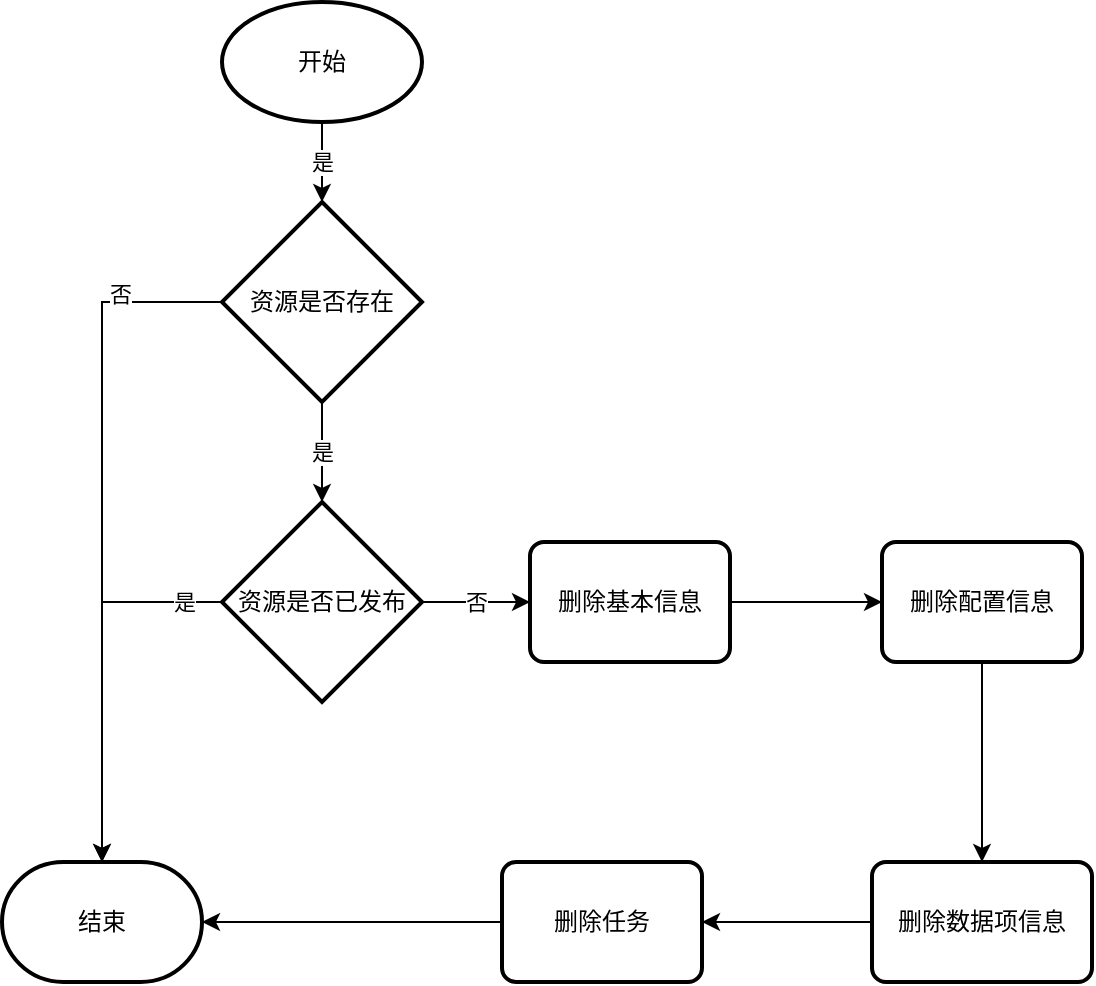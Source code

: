 <mxfile version="20.8.5" type="github">
  <diagram id="5L5s5uM2wJenfJ0nbEnf" name="第 1 页">
    <mxGraphModel dx="1354" dy="635" grid="1" gridSize="10" guides="1" tooltips="1" connect="1" arrows="1" fold="1" page="1" pageScale="1" pageWidth="827" pageHeight="1169" math="0" shadow="0">
      <root>
        <mxCell id="0" />
        <mxCell id="1" parent="0" />
        <mxCell id="Y9AQ3P6Cmwsa3wJ9Wi3x-6" style="edgeStyle=orthogonalEdgeStyle;rounded=0;orthogonalLoop=1;jettySize=auto;html=1;" edge="1" parent="1" source="Y9AQ3P6Cmwsa3wJ9Wi3x-3" target="Y9AQ3P6Cmwsa3wJ9Wi3x-5">
          <mxGeometry relative="1" as="geometry" />
        </mxCell>
        <mxCell id="Y9AQ3P6Cmwsa3wJ9Wi3x-7" value="否" style="edgeLabel;html=1;align=center;verticalAlign=middle;resizable=0;points=[];" vertex="1" connectable="0" parent="Y9AQ3P6Cmwsa3wJ9Wi3x-6">
          <mxGeometry x="-0.699" y="-4" relative="1" as="geometry">
            <mxPoint as="offset" />
          </mxGeometry>
        </mxCell>
        <mxCell id="Y9AQ3P6Cmwsa3wJ9Wi3x-8" value="是" style="edgeStyle=orthogonalEdgeStyle;rounded=0;orthogonalLoop=1;jettySize=auto;html=1;" edge="1" parent="1" source="Y9AQ3P6Cmwsa3wJ9Wi3x-1" target="Y9AQ3P6Cmwsa3wJ9Wi3x-3">
          <mxGeometry relative="1" as="geometry" />
        </mxCell>
        <mxCell id="Y9AQ3P6Cmwsa3wJ9Wi3x-1" value="开始" style="strokeWidth=2;html=1;shape=mxgraph.flowchart.start_1;whiteSpace=wrap;" vertex="1" parent="1">
          <mxGeometry x="260" y="50" width="100" height="60" as="geometry" />
        </mxCell>
        <mxCell id="Y9AQ3P6Cmwsa3wJ9Wi3x-13" value="是" style="edgeStyle=orthogonalEdgeStyle;rounded=0;orthogonalLoop=1;jettySize=auto;html=1;" edge="1" parent="1" source="Y9AQ3P6Cmwsa3wJ9Wi3x-3" target="Y9AQ3P6Cmwsa3wJ9Wi3x-9">
          <mxGeometry relative="1" as="geometry" />
        </mxCell>
        <mxCell id="Y9AQ3P6Cmwsa3wJ9Wi3x-3" value="资源是否存在" style="strokeWidth=2;html=1;shape=mxgraph.flowchart.decision;whiteSpace=wrap;" vertex="1" parent="1">
          <mxGeometry x="260" y="150" width="100" height="100" as="geometry" />
        </mxCell>
        <mxCell id="Y9AQ3P6Cmwsa3wJ9Wi3x-5" value="结束" style="strokeWidth=2;html=1;shape=mxgraph.flowchart.terminator;whiteSpace=wrap;" vertex="1" parent="1">
          <mxGeometry x="150" y="480" width="100" height="60" as="geometry" />
        </mxCell>
        <mxCell id="Y9AQ3P6Cmwsa3wJ9Wi3x-12" style="edgeStyle=orthogonalEdgeStyle;rounded=0;orthogonalLoop=1;jettySize=auto;html=1;entryX=0.5;entryY=0;entryDx=0;entryDy=0;entryPerimeter=0;" edge="1" parent="1" source="Y9AQ3P6Cmwsa3wJ9Wi3x-9" target="Y9AQ3P6Cmwsa3wJ9Wi3x-5">
          <mxGeometry relative="1" as="geometry" />
        </mxCell>
        <mxCell id="Y9AQ3P6Cmwsa3wJ9Wi3x-14" value="是" style="edgeLabel;html=1;align=center;verticalAlign=middle;resizable=0;points=[];" vertex="1" connectable="0" parent="Y9AQ3P6Cmwsa3wJ9Wi3x-12">
          <mxGeometry x="-0.794" relative="1" as="geometry">
            <mxPoint as="offset" />
          </mxGeometry>
        </mxCell>
        <mxCell id="Y9AQ3P6Cmwsa3wJ9Wi3x-20" value="否" style="edgeStyle=orthogonalEdgeStyle;rounded=0;orthogonalLoop=1;jettySize=auto;html=1;" edge="1" parent="1" source="Y9AQ3P6Cmwsa3wJ9Wi3x-9" target="Y9AQ3P6Cmwsa3wJ9Wi3x-15">
          <mxGeometry relative="1" as="geometry" />
        </mxCell>
        <mxCell id="Y9AQ3P6Cmwsa3wJ9Wi3x-9" value="资源是否已发布" style="strokeWidth=2;html=1;shape=mxgraph.flowchart.decision;whiteSpace=wrap;" vertex="1" parent="1">
          <mxGeometry x="260" y="300" width="100" height="100" as="geometry" />
        </mxCell>
        <mxCell id="Y9AQ3P6Cmwsa3wJ9Wi3x-21" value="" style="edgeStyle=orthogonalEdgeStyle;rounded=0;orthogonalLoop=1;jettySize=auto;html=1;" edge="1" parent="1" source="Y9AQ3P6Cmwsa3wJ9Wi3x-15" target="Y9AQ3P6Cmwsa3wJ9Wi3x-16">
          <mxGeometry relative="1" as="geometry" />
        </mxCell>
        <mxCell id="Y9AQ3P6Cmwsa3wJ9Wi3x-15" value="删除基本信息" style="rounded=1;whiteSpace=wrap;html=1;absoluteArcSize=1;arcSize=14;strokeWidth=2;" vertex="1" parent="1">
          <mxGeometry x="414" y="320" width="100" height="60" as="geometry" />
        </mxCell>
        <mxCell id="Y9AQ3P6Cmwsa3wJ9Wi3x-22" style="edgeStyle=orthogonalEdgeStyle;rounded=0;orthogonalLoop=1;jettySize=auto;html=1;entryX=0.5;entryY=0;entryDx=0;entryDy=0;" edge="1" parent="1" source="Y9AQ3P6Cmwsa3wJ9Wi3x-16" target="Y9AQ3P6Cmwsa3wJ9Wi3x-17">
          <mxGeometry relative="1" as="geometry" />
        </mxCell>
        <mxCell id="Y9AQ3P6Cmwsa3wJ9Wi3x-16" value="删除配置信息" style="rounded=1;whiteSpace=wrap;html=1;absoluteArcSize=1;arcSize=14;strokeWidth=2;" vertex="1" parent="1">
          <mxGeometry x="590" y="320" width="100" height="60" as="geometry" />
        </mxCell>
        <mxCell id="Y9AQ3P6Cmwsa3wJ9Wi3x-23" value="" style="edgeStyle=orthogonalEdgeStyle;rounded=0;orthogonalLoop=1;jettySize=auto;html=1;" edge="1" parent="1" source="Y9AQ3P6Cmwsa3wJ9Wi3x-17" target="Y9AQ3P6Cmwsa3wJ9Wi3x-18">
          <mxGeometry relative="1" as="geometry" />
        </mxCell>
        <mxCell id="Y9AQ3P6Cmwsa3wJ9Wi3x-17" value="删除数据项信息" style="rounded=1;whiteSpace=wrap;html=1;absoluteArcSize=1;arcSize=14;strokeWidth=2;" vertex="1" parent="1">
          <mxGeometry x="585" y="480" width="110" height="60" as="geometry" />
        </mxCell>
        <mxCell id="Y9AQ3P6Cmwsa3wJ9Wi3x-24" style="edgeStyle=orthogonalEdgeStyle;rounded=0;orthogonalLoop=1;jettySize=auto;html=1;entryX=1;entryY=0.5;entryDx=0;entryDy=0;entryPerimeter=0;" edge="1" parent="1" source="Y9AQ3P6Cmwsa3wJ9Wi3x-18" target="Y9AQ3P6Cmwsa3wJ9Wi3x-5">
          <mxGeometry relative="1" as="geometry" />
        </mxCell>
        <mxCell id="Y9AQ3P6Cmwsa3wJ9Wi3x-18" value="删除任务" style="rounded=1;whiteSpace=wrap;html=1;absoluteArcSize=1;arcSize=14;strokeWidth=2;" vertex="1" parent="1">
          <mxGeometry x="400" y="480" width="100" height="60" as="geometry" />
        </mxCell>
      </root>
    </mxGraphModel>
  </diagram>
</mxfile>
